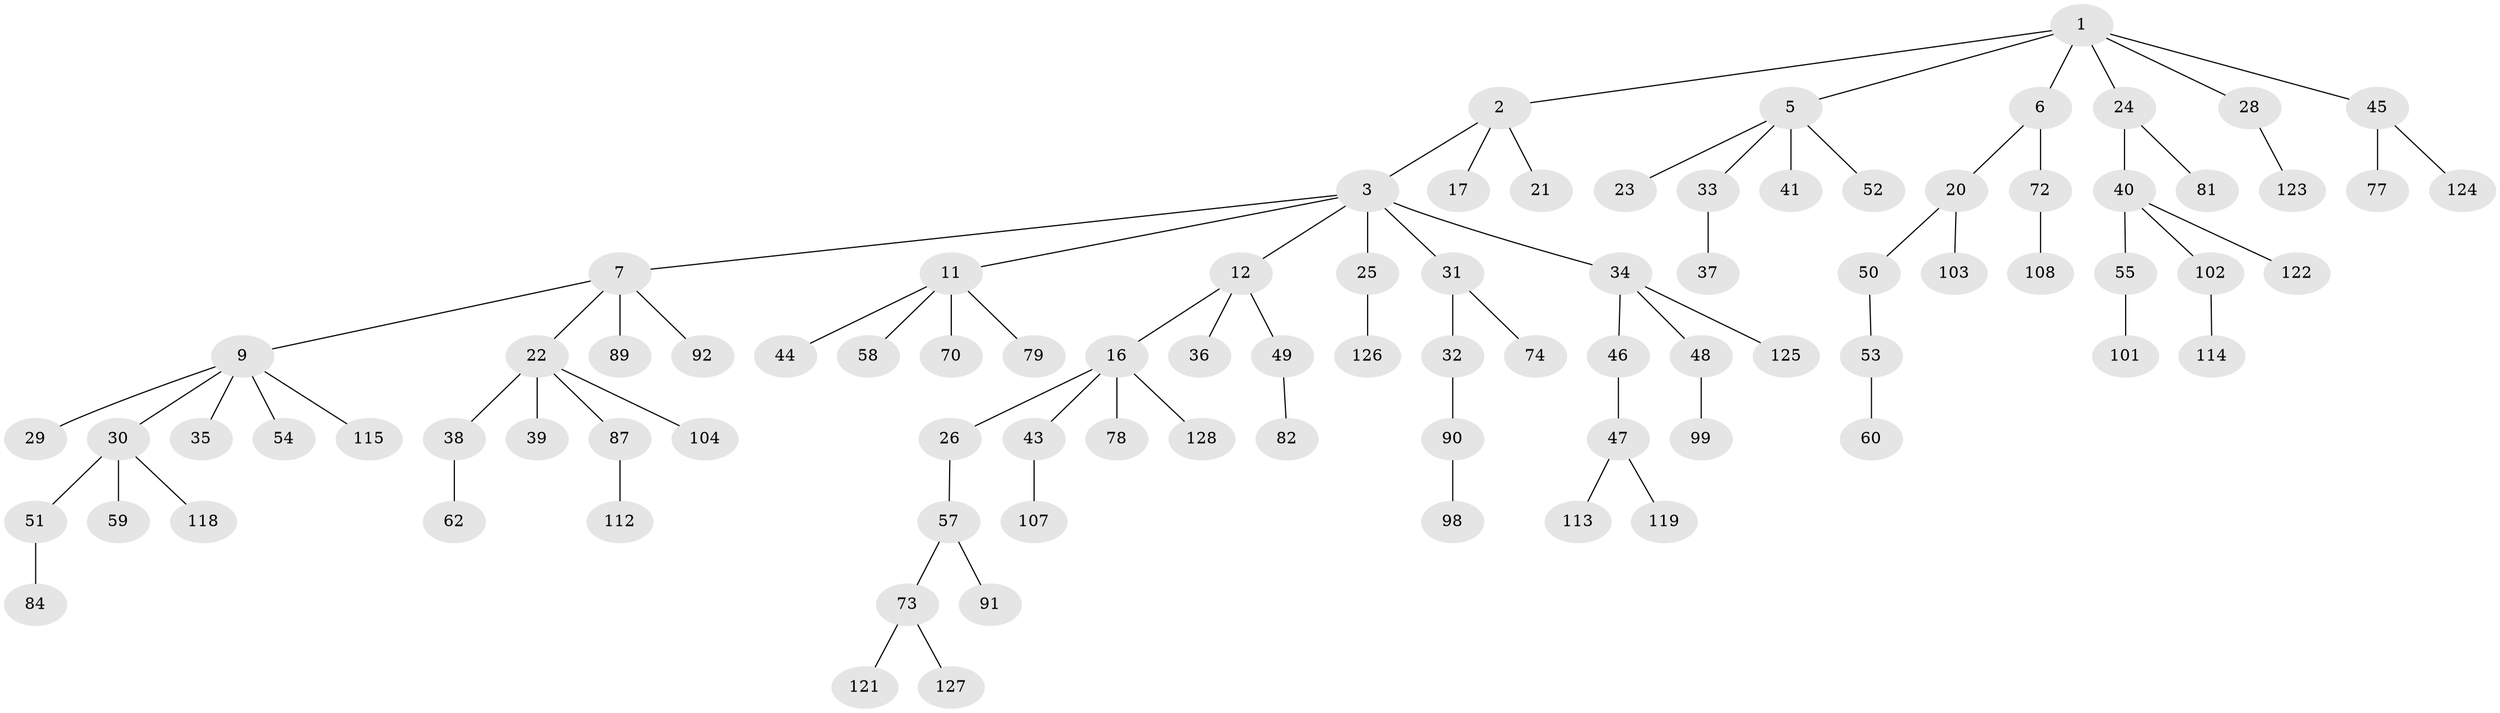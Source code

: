 // original degree distribution, {6: 0.023076923076923078, 5: 0.023076923076923078, 4: 0.07692307692307693, 3: 0.14615384615384616, 1: 0.47692307692307695, 2: 0.25384615384615383}
// Generated by graph-tools (version 1.1) at 2025/11/02/27/25 16:11:25]
// undirected, 87 vertices, 86 edges
graph export_dot {
graph [start="1"]
  node [color=gray90,style=filled];
  1 [super="+10"];
  2 [super="+14"];
  3 [super="+4"];
  5 [super="+8"];
  6 [super="+15"];
  7;
  9 [super="+13"];
  11 [super="+66"];
  12 [super="+18"];
  16 [super="+19"];
  17;
  20 [super="+67"];
  21;
  22 [super="+27"];
  23 [super="+76"];
  24;
  25 [super="+68"];
  26 [super="+80"];
  28 [super="+94"];
  29 [super="+110"];
  30 [super="+65"];
  31 [super="+71"];
  32 [super="+120"];
  33 [super="+64"];
  34 [super="+42"];
  35;
  36;
  37 [super="+111"];
  38;
  39;
  40 [super="+109"];
  41;
  43 [super="+56"];
  44;
  45 [super="+75"];
  46;
  47 [super="+96"];
  48;
  49;
  50 [super="+93"];
  51;
  52 [super="+69"];
  53;
  54;
  55 [super="+100"];
  57 [super="+61"];
  58;
  59;
  60 [super="+63"];
  62;
  70;
  72;
  73 [super="+106"];
  74;
  77 [super="+83"];
  78 [super="+95"];
  79 [super="+88"];
  81 [super="+85"];
  82 [super="+86"];
  84 [super="+117"];
  87;
  89;
  90 [super="+97"];
  91 [super="+105"];
  92;
  98;
  99 [super="+116"];
  101;
  102 [super="+129"];
  103;
  104;
  107;
  108;
  112;
  113;
  114;
  115;
  118;
  119;
  121;
  122;
  123;
  124;
  125;
  126;
  127 [super="+130"];
  128;
  1 -- 2;
  1 -- 5;
  1 -- 6;
  1 -- 24;
  1 -- 45;
  1 -- 28;
  2 -- 3;
  2 -- 17;
  2 -- 21;
  3 -- 7;
  3 -- 12;
  3 -- 34;
  3 -- 25;
  3 -- 11;
  3 -- 31;
  5 -- 23;
  5 -- 33;
  5 -- 41;
  5 -- 52;
  6 -- 72;
  6 -- 20;
  7 -- 9;
  7 -- 22;
  7 -- 89;
  7 -- 92;
  9 -- 54;
  9 -- 115;
  9 -- 35;
  9 -- 29;
  9 -- 30;
  11 -- 44;
  11 -- 58;
  11 -- 70;
  11 -- 79;
  12 -- 16;
  12 -- 49;
  12 -- 36;
  16 -- 43;
  16 -- 128;
  16 -- 26;
  16 -- 78;
  20 -- 50;
  20 -- 103;
  22 -- 39;
  22 -- 104;
  22 -- 38;
  22 -- 87;
  24 -- 40;
  24 -- 81;
  25 -- 126;
  26 -- 57;
  28 -- 123;
  30 -- 51;
  30 -- 59;
  30 -- 118;
  31 -- 32;
  31 -- 74;
  32 -- 90;
  33 -- 37;
  34 -- 46;
  34 -- 125;
  34 -- 48;
  38 -- 62;
  40 -- 55;
  40 -- 102;
  40 -- 122;
  43 -- 107;
  45 -- 124;
  45 -- 77;
  46 -- 47;
  47 -- 113;
  47 -- 119;
  48 -- 99;
  49 -- 82;
  50 -- 53;
  51 -- 84;
  53 -- 60;
  55 -- 101;
  57 -- 73;
  57 -- 91;
  72 -- 108;
  73 -- 121;
  73 -- 127;
  87 -- 112;
  90 -- 98;
  102 -- 114;
}
